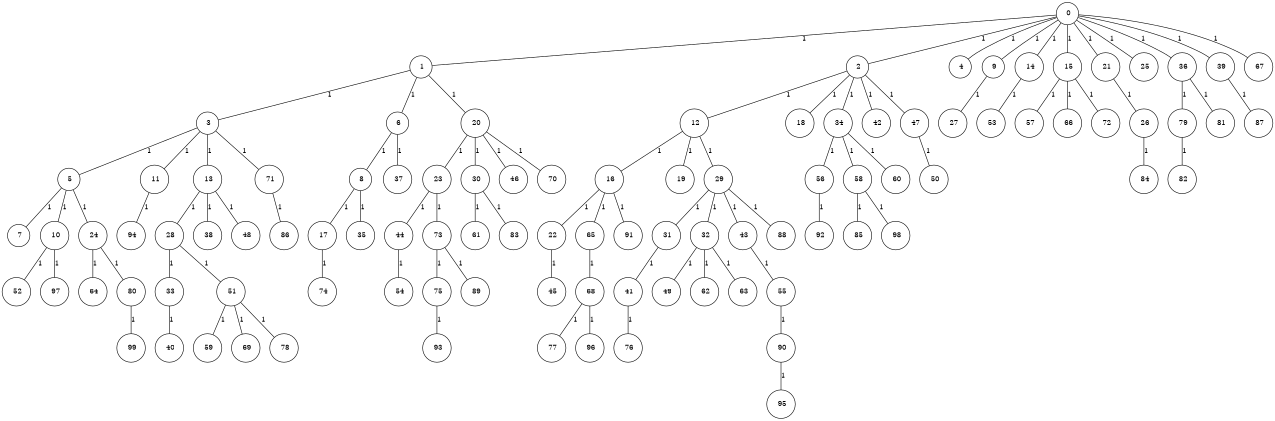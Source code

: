graph G {
size="8.5,11;"
ratio = "expand;"
fixedsize="true;"
overlap="scale;"
node[shape=circle,width=.12,hight=.12,fontsize=12]
edge[fontsize=12]

0[label=" 0" color=black, pos="2.5688342,1.5210765!"];
1[label=" 1" color=black, pos="0.0029077134,0.44469228!"];
2[label=" 2" color=black, pos="1.0591403,0.16039669!"];
3[label=" 3" color=black, pos="2.7674685,0.36009119!"];
4[label=" 4" color=black, pos="2.9971366,0.51816829!"];
5[label=" 5" color=black, pos="0.95105992,1.1573919!"];
6[label=" 6" color=black, pos="0.97083012,1.8777668!"];
7[label=" 7" color=black, pos="0.43094473,1.3387466!"];
8[label=" 8" color=black, pos="2.0903077,1.9875922!"];
9[label=" 9" color=black, pos="1.6488365,1.3404393!"];
10[label=" 10" color=black, pos="2.6294327,1.7728358!"];
11[label=" 11" color=black, pos="0.70708731,1.4328381!"];
12[label=" 12" color=black, pos="1.9143532,2.89401!"];
13[label=" 13" color=black, pos="2.6280775,2.8815583!"];
14[label=" 14" color=black, pos="0.67052842,1.5137467!"];
15[label=" 15" color=black, pos="2.4973149,2.1012521!"];
16[label=" 16" color=black, pos="1.7123165,1.680838!"];
17[label=" 17" color=black, pos="0.52112873,2.0691297!"];
18[label=" 18" color=black, pos="2.5221133,2.5474626!"];
19[label=" 19" color=black, pos="2.9748924,0.93342453!"];
20[label=" 20" color=black, pos="2.9313071,2.7546588!"];
21[label=" 21" color=black, pos="1.8788364,2.1582922!"];
22[label=" 22" color=black, pos="1.3955422,2.650838!"];
23[label=" 23" color=black, pos="0.52453222,1.4804797!"];
24[label=" 24" color=black, pos="1.8409343,2.5980016!"];
25[label=" 25" color=black, pos="0.18259504,2.5126244!"];
26[label=" 26" color=black, pos="0.50909685,1.9339089!"];
27[label=" 27" color=black, pos="0.04038768,0.37323491!"];
28[label=" 28" color=black, pos="0.69476795,0.53107935!"];
29[label=" 29" color=black, pos="0.76411079,2.1229692!"];
30[label=" 30" color=black, pos="0.36141045,0.052510132!"];
31[label=" 31" color=black, pos="2.5258973,0.12279136!"];
32[label=" 32" color=black, pos="2.6943076,2.7288946!"];
33[label=" 33" color=black, pos="2.3879244,0.58161095!"];
34[label=" 34" color=black, pos="2.301606,0.3810105!"];
35[label=" 35" color=black, pos="1.3828533,1.3136885!"];
36[label=" 36" color=black, pos="2.8821391,1.6512256!"];
37[label=" 37" color=black, pos="1.5341394,2.8059029!"];
38[label=" 38" color=black, pos="0.54800205,1.7814925!"];
39[label=" 39" color=black, pos="2.3914029,1.4407309!"];
40[label=" 40" color=black, pos="2.6250769,0.96261312!"];
41[label=" 41" color=black, pos="1.4111445,1.9100225!"];
42[label=" 42" color=black, pos="1.0597439,1.0547442!"];
43[label=" 43" color=black, pos="1.0452784,2.5202184!"];
44[label=" 44" color=black, pos="2.2132006,1.5736674!"];
45[label=" 45" color=black, pos="0.94563888,1.6428898!"];
46[label=" 46" color=black, pos="2.2379833,1.5675403!"];
47[label=" 47" color=black, pos="0.32866614,2.7150967!"];
48[label=" 48" color=black, pos="1.1778966,1.9667443!"];
49[label=" 49" color=black, pos="1.2219339,2.3017916!"];
50[label=" 50" color=black, pos="2.1677997,2.724275!"];
51[label=" 51" color=black, pos="2.7249686,1.1404957!"];
52[label=" 52" color=black, pos="1.4159375,0.68550911!"];
53[label=" 53" color=black, pos="2.0937334,0.85521735!"];
54[label=" 54" color=black, pos="0.75278117,2.9611029!"];
55[label=" 55" color=black, pos="1.4310287,2.0351903!"];
56[label=" 56" color=black, pos="2.3539095,2.1979664!"];
57[label=" 57" color=black, pos="1.8787013,0.85752121!"];
58[label=" 58" color=black, pos="0.85629397,2.2595792!"];
59[label=" 59" color=black, pos="1.8262897,2.5194317!"];
60[label=" 60" color=black, pos="0.11423797,2.6038037!"];
61[label=" 61" color=black, pos="2.5333397,2.5396881!"];
62[label=" 62" color=black, pos="1.8817786,0.36756822!"];
63[label=" 63" color=black, pos="0.17699064,2.9217327!"];
64[label=" 64" color=black, pos="2.4046931,2.1067435!"];
65[label=" 65" color=black, pos="0.61945725,0.32989558!"];
66[label=" 66" color=black, pos="1.546061,2.0570138!"];
67[label=" 67" color=black, pos="2.9895497,1.614578!"];
68[label=" 68" color=black, pos="2.7813864,1.311759!"];
69[label=" 69" color=black, pos="0.67740272,2.600847!"];
70[label=" 70" color=black, pos="2.3522381,0.87198874!"];
71[label=" 71" color=black, pos="0.37117375,0.060128855!"];
72[label=" 72" color=black, pos="2.9134206,2.0592614!"];
73[label=" 73" color=black, pos="2.1311371,0.0086290701!"];
74[label=" 74" color=black, pos="0.97863177,1.0495488!"];
75[label=" 75" color=black, pos="2.6420884,1.0719692!"];
76[label=" 76" color=black, pos="0.88250844,0.73820082!"];
77[label=" 77" color=black, pos="0.23517532,1.1190925!"];
78[label=" 78" color=black, pos="0.30746302,1.1166421!"];
79[label=" 79" color=black, pos="0.78480271,2.4545037!"];
80[label=" 80" color=black, pos="0.34364336,0.23110118!"];
81[label=" 81" color=black, pos="2.902922,1.1519785!"];
82[label=" 82" color=black, pos="2.3053731,0.84973527!"];
83[label=" 83" color=black, pos="0.86565405,0.3709362!"];
84[label=" 84" color=black, pos="2.3054327,0.30807365!"];
85[label=" 85" color=black, pos="2.4481848,0.12802142!"];
86[label=" 86" color=black, pos="1.4182474,2.4342846!"];
87[label=" 87" color=black, pos="1.4214345,1.9012735!"];
88[label=" 88" color=black, pos="2.4025533,0.23985834!"];
89[label=" 89" color=black, pos="1.3721049,2.1870291!"];
90[label=" 90" color=black, pos="0.59336413,2.6249395!"];
91[label=" 91" color=black, pos="2.9584688,2.2071807!"];
92[label=" 92" color=black, pos="1.1050127,1.8045095!"];
93[label=" 93" color=black, pos="1.9424205,1.3088454!"];
94[label=" 94" color=black, pos="1.1771945,2.563718!"];
95[label=" 95" color=black, pos="1.6319183,1.3637069!"];
96[label=" 96" color=black, pos="1.5973662,2.339947!"];
97[label=" 97" color=black, pos="0.99540214,0.64694907!"];
98[label=" 98" color=black, pos="0.56374044,1.0477844!"];
99[label=" 99" color=black, pos="0.26776423,2.7861108!"];
0--1[label="1"]
0--2[label="1"]
0--4[label="1"]
0--9[label="1"]
0--14[label="1"]
0--15[label="1"]
0--21[label="1"]
0--25[label="1"]
0--36[label="1"]
0--39[label="1"]
0--67[label="1"]
1--3[label="1"]
1--6[label="1"]
1--20[label="1"]
2--12[label="1"]
2--18[label="1"]
2--34[label="1"]
2--42[label="1"]
2--47[label="1"]
3--5[label="1"]
3--11[label="1"]
3--13[label="1"]
3--71[label="1"]
5--7[label="1"]
5--10[label="1"]
5--24[label="1"]
6--8[label="1"]
6--37[label="1"]
8--17[label="1"]
8--35[label="1"]
9--27[label="1"]
10--52[label="1"]
10--97[label="1"]
11--94[label="1"]
12--16[label="1"]
12--19[label="1"]
12--29[label="1"]
13--28[label="1"]
13--38[label="1"]
13--48[label="1"]
14--53[label="1"]
15--57[label="1"]
15--66[label="1"]
15--72[label="1"]
16--22[label="1"]
16--65[label="1"]
16--91[label="1"]
17--74[label="1"]
20--23[label="1"]
20--30[label="1"]
20--46[label="1"]
20--70[label="1"]
21--26[label="1"]
22--45[label="1"]
23--44[label="1"]
23--73[label="1"]
24--64[label="1"]
24--80[label="1"]
26--84[label="1"]
28--33[label="1"]
28--51[label="1"]
29--31[label="1"]
29--32[label="1"]
29--43[label="1"]
29--88[label="1"]
30--61[label="1"]
30--83[label="1"]
31--41[label="1"]
32--49[label="1"]
32--62[label="1"]
32--63[label="1"]
33--40[label="1"]
34--56[label="1"]
34--58[label="1"]
34--60[label="1"]
36--79[label="1"]
36--81[label="1"]
39--87[label="1"]
41--76[label="1"]
43--55[label="1"]
44--54[label="1"]
47--50[label="1"]
51--59[label="1"]
51--69[label="1"]
51--78[label="1"]
55--90[label="1"]
56--92[label="1"]
58--85[label="1"]
58--98[label="1"]
65--68[label="1"]
68--77[label="1"]
68--96[label="1"]
71--86[label="1"]
73--75[label="1"]
73--89[label="1"]
75--93[label="1"]
79--82[label="1"]
80--99[label="1"]
90--95[label="1"]

}
